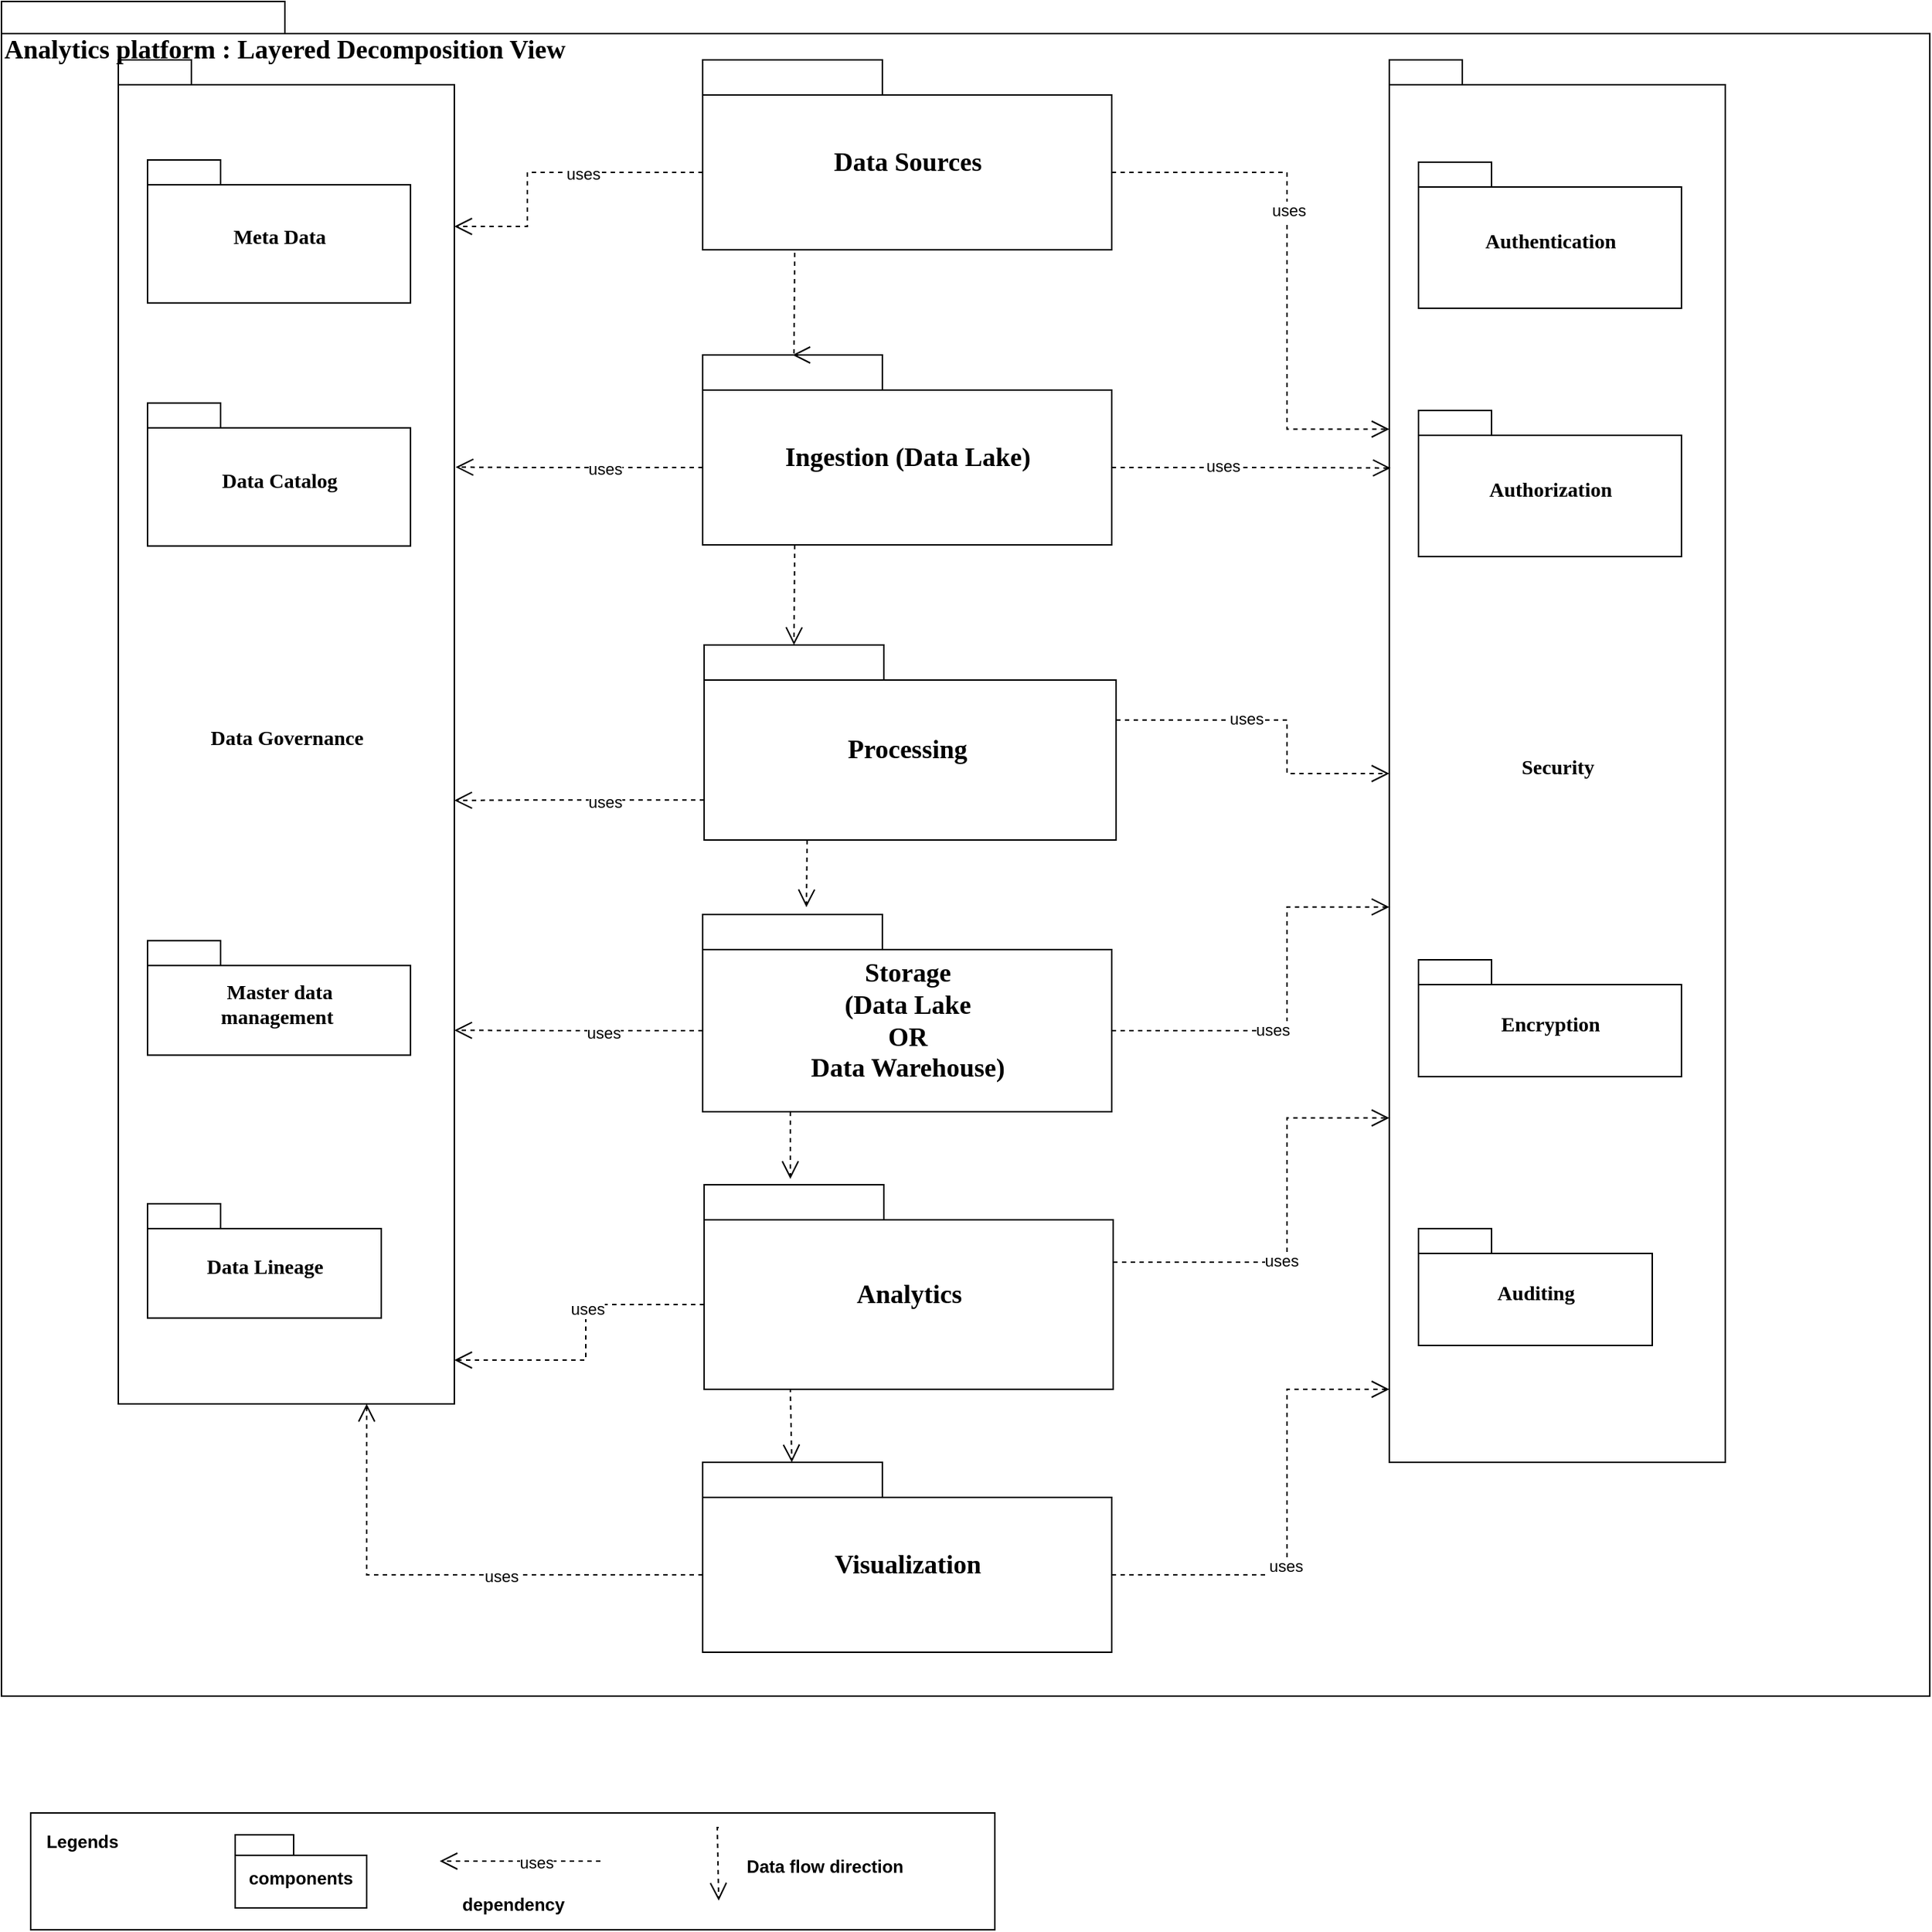 <mxfile version="21.6.5" type="github">
  <diagram name="Page-1" id="b5b7bab2-c9e2-2cf4-8b2a-24fd1a2a6d21">
    <mxGraphModel dx="1360" dy="710" grid="1" gridSize="10" guides="1" tooltips="1" connect="1" arrows="1" fold="1" page="1" pageScale="1" pageWidth="827" pageHeight="1169" background="none" math="0" shadow="0">
      <root>
        <mxCell id="0" />
        <mxCell id="1" parent="0" />
        <mxCell id="6e0c8c40b5770093-72" value="" style="shape=folder;fontStyle=1;spacingTop=10;tabWidth=194;tabHeight=22;tabPosition=left;html=1;rounded=0;shadow=0;comic=0;labelBackgroundColor=none;strokeWidth=1;fillColor=none;fontFamily=Verdana;fontSize=10;align=center;" parent="1" vertex="1">
          <mxGeometry x="200" y="40" width="1320" height="1160" as="geometry" />
        </mxCell>
        <mxCell id="Ktcjv_wAiEfrh3ks5oHo-13" value="" style="group" parent="1" vertex="1" connectable="0">
          <mxGeometry x="280" y="80" width="230" height="920" as="geometry" />
        </mxCell>
        <mxCell id="Ktcjv_wAiEfrh3ks5oHo-14" value="&lt;font style=&quot;font-size: 14px;&quot;&gt;Data Governance&lt;/font&gt;" style="shape=folder;fontStyle=1;spacingTop=10;tabWidth=50;tabHeight=17;tabPosition=left;html=1;rounded=0;shadow=0;comic=0;labelBackgroundColor=none;strokeWidth=1;fontFamily=Verdana;fontSize=10;align=center;" parent="Ktcjv_wAiEfrh3ks5oHo-13" vertex="1">
          <mxGeometry width="230" height="920" as="geometry" />
        </mxCell>
        <mxCell id="Ktcjv_wAiEfrh3ks5oHo-17" value="" style="group" parent="Ktcjv_wAiEfrh3ks5oHo-13" vertex="1" connectable="0">
          <mxGeometry x="20" y="782.979" width="160" height="78.298" as="geometry" />
        </mxCell>
        <mxCell id="Ktcjv_wAiEfrh3ks5oHo-18" value="&lt;font style=&quot;font-size: 14px;&quot;&gt;Data Lineage&lt;/font&gt;" style="shape=folder;fontStyle=1;spacingTop=10;tabWidth=50;tabHeight=17;tabPosition=left;html=1;rounded=0;shadow=0;comic=0;labelBackgroundColor=none;strokeWidth=1;fontFamily=Verdana;fontSize=10;align=center;" parent="Ktcjv_wAiEfrh3ks5oHo-17" vertex="1">
          <mxGeometry width="160" height="78.298" as="geometry" />
        </mxCell>
        <mxCell id="Ktcjv_wAiEfrh3ks5oHo-15" value="" style="group" parent="Ktcjv_wAiEfrh3ks5oHo-13" vertex="1" connectable="0">
          <mxGeometry x="20" y="592.128" width="180" height="78.298" as="geometry" />
        </mxCell>
        <mxCell id="Ktcjv_wAiEfrh3ks5oHo-16" value="&lt;font style=&quot;font-size: 14px;&quot;&gt;Master data &lt;br&gt;management&amp;nbsp;&lt;/font&gt;" style="shape=folder;fontStyle=1;spacingTop=10;tabWidth=50;tabHeight=17;tabPosition=left;html=1;rounded=0;shadow=0;comic=0;labelBackgroundColor=none;strokeWidth=1;fontFamily=Verdana;fontSize=10;align=center;" parent="Ktcjv_wAiEfrh3ks5oHo-15" vertex="1">
          <mxGeometry y="10.766" width="180" height="78.298" as="geometry" />
        </mxCell>
        <mxCell id="6e0c8c40b5770093-6" value="" style="group" parent="Ktcjv_wAiEfrh3ks5oHo-13" vertex="1" connectable="0">
          <mxGeometry x="20" y="68.511" width="180" height="97.872" as="geometry" />
        </mxCell>
        <mxCell id="6e0c8c40b5770093-4" value="&lt;font style=&quot;font-size: 14px;&quot;&gt;Meta Data&lt;/font&gt;" style="shape=folder;fontStyle=1;spacingTop=10;tabWidth=50;tabHeight=17;tabPosition=left;html=1;rounded=0;shadow=0;comic=0;labelBackgroundColor=none;strokeWidth=1;fontFamily=Verdana;fontSize=10;align=center;" parent="6e0c8c40b5770093-6" vertex="1">
          <mxGeometry width="180" height="97.872" as="geometry" />
        </mxCell>
        <mxCell id="6e0c8c40b5770093-7" value="" style="group" parent="Ktcjv_wAiEfrh3ks5oHo-13" vertex="1" connectable="0">
          <mxGeometry x="20" y="234.894" width="180" height="97.872" as="geometry" />
        </mxCell>
        <mxCell id="6e0c8c40b5770093-8" value="&lt;font style=&quot;font-size: 14px;&quot;&gt;Data Catalog&lt;/font&gt;" style="shape=folder;fontStyle=1;spacingTop=10;tabWidth=50;tabHeight=17;tabPosition=left;html=1;rounded=0;shadow=0;comic=0;labelBackgroundColor=none;strokeWidth=1;fontFamily=Verdana;fontSize=10;align=center;" parent="6e0c8c40b5770093-7" vertex="1">
          <mxGeometry width="180" height="97.872" as="geometry" />
        </mxCell>
        <mxCell id="6e0c8c40b5770093-18" value="" style="group" parent="1" vertex="1" connectable="0">
          <mxGeometry x="680" y="80" width="280" height="130" as="geometry" />
        </mxCell>
        <mxCell id="6e0c8c40b5770093-11" value="&lt;font style=&quot;font-size: 18px;&quot;&gt;Data Sources&lt;/font&gt;" style="shape=folder;fontStyle=1;spacingTop=10;tabWidth=123;tabHeight=24;tabPosition=left;html=1;rounded=0;shadow=0;comic=0;labelBackgroundColor=none;strokeWidth=1;fontFamily=Verdana;fontSize=10;align=center;" parent="6e0c8c40b5770093-18" vertex="1">
          <mxGeometry width="280" height="130" as="geometry" />
        </mxCell>
        <mxCell id="6e0c8c40b5770093-19" value="" style="group" parent="1" vertex="1" connectable="0">
          <mxGeometry x="680" y="282" width="280" height="130" as="geometry" />
        </mxCell>
        <mxCell id="6e0c8c40b5770093-20" value="&lt;font style=&quot;font-size: 18px;&quot;&gt;Ingestion (Data Lake)&lt;/font&gt;" style="shape=folder;fontStyle=1;spacingTop=10;tabWidth=123;tabHeight=24;tabPosition=left;html=1;rounded=0;shadow=0;comic=0;labelBackgroundColor=none;strokeWidth=1;fontFamily=Verdana;fontSize=10;align=center;" parent="6e0c8c40b5770093-19" vertex="1">
          <mxGeometry width="280" height="130" as="geometry" />
        </mxCell>
        <mxCell id="6e0c8c40b5770093-67" style="edgeStyle=none;rounded=0;html=1;dashed=1;labelBackgroundColor=none;startFill=0;endArrow=open;endFill=0;endSize=10;fontFamily=Verdana;fontSize=10;exitX=0.25;exitY=1;exitDx=0;exitDy=0;exitPerimeter=0;" parent="1" source="6e0c8c40b5770093-33" edge="1">
          <mxGeometry relative="1" as="geometry">
            <mxPoint x="751" y="660" as="targetPoint" />
          </mxGeometry>
        </mxCell>
        <mxCell id="6e0c8c40b5770093-33" value="&lt;font style=&quot;font-size: 18px;&quot;&gt;Processing&amp;nbsp;&lt;/font&gt;" style="shape=folder;fontStyle=1;spacingTop=10;tabWidth=123;tabHeight=24;tabPosition=left;html=1;rounded=0;shadow=0;comic=0;labelBackgroundColor=none;strokeColor=#000000;strokeWidth=1;fillColor=#ffffff;fontFamily=Verdana;fontSize=10;fontColor=#000000;align=center;" parent="1" vertex="1">
          <mxGeometry x="681" y="480.5" width="282" height="133.5" as="geometry" />
        </mxCell>
        <mxCell id="6e0c8c40b5770093-47" value="&lt;font style=&quot;font-size: 18px;&quot;&gt;Storage &lt;br&gt;(Data Lake &lt;br&gt;OR&lt;br&gt;Data Warehouse)&lt;/font&gt;" style="shape=folder;fontStyle=1;spacingTop=10;tabWidth=123;tabHeight=24;tabPosition=left;html=1;rounded=0;shadow=0;comic=0;labelBackgroundColor=none;strokeWidth=1;fontFamily=Verdana;fontSize=10;align=center;" parent="1" vertex="1">
          <mxGeometry x="680" y="665" width="280" height="135" as="geometry" />
        </mxCell>
        <mxCell id="6e0c8c40b5770093-59" style="rounded=0;html=1;dashed=1;labelBackgroundColor=none;startFill=0;endArrow=open;endFill=0;endSize=10;fontFamily=Verdana;fontSize=10;entryX=0;entryY=0;entryPerimeter=0;edgeStyle=elbowEdgeStyle;entryDx=61.5;entryDy=0;exitX=0.225;exitY=1.015;exitDx=0;exitDy=0;exitPerimeter=0;" parent="1" source="6e0c8c40b5770093-11" target="6e0c8c40b5770093-20" edge="1">
          <mxGeometry relative="1" as="geometry">
            <mxPoint x="740" y="270" as="sourcePoint" />
            <mxPoint x="843.328" y="320.845" as="targetPoint" />
          </mxGeometry>
        </mxCell>
        <mxCell id="6e0c8c40b5770093-61" style="edgeStyle=none;rounded=0;html=1;dashed=1;labelBackgroundColor=none;startFill=0;endArrow=open;endFill=0;endSize=10;fontFamily=Verdana;fontSize=10;entryX=0;entryY=0;entryDx=61.5;entryDy=0;entryPerimeter=0;exitX=0.225;exitY=1;exitDx=0;exitDy=0;exitPerimeter=0;" parent="1" source="6e0c8c40b5770093-20" target="6e0c8c40b5770093-33" edge="1">
          <mxGeometry relative="1" as="geometry">
            <mxPoint x="790" y="500" as="targetPoint" />
          </mxGeometry>
        </mxCell>
        <mxCell id="6e0c8c40b5770093-73" value="&lt;font style=&quot;font-size: 18px;&quot;&gt;Analytics platform : Layered Decomposition View&lt;/font&gt;" style="text;html=1;align=left;verticalAlign=top;spacingTop=-4;fontSize=10;fontFamily=Verdana;fontStyle=1" parent="1" vertex="1">
          <mxGeometry x="200" y="60" width="200" height="20" as="geometry" />
        </mxCell>
        <mxCell id="Ktcjv_wAiEfrh3ks5oHo-6" value="&lt;font style=&quot;font-size: 18px;&quot;&gt;Analytics&lt;/font&gt;" style="shape=folder;fontStyle=1;spacingTop=10;tabWidth=123;tabHeight=24;tabPosition=left;html=1;rounded=0;shadow=0;comic=0;labelBackgroundColor=none;strokeWidth=1;fontFamily=Verdana;fontSize=10;align=center;" parent="1" vertex="1">
          <mxGeometry x="681" y="850" width="280" height="140" as="geometry" />
        </mxCell>
        <mxCell id="Ktcjv_wAiEfrh3ks5oHo-8" value="&lt;font style=&quot;font-size: 18px;&quot;&gt;Visualization&lt;/font&gt;" style="shape=folder;fontStyle=1;spacingTop=10;tabWidth=123;tabHeight=24;tabPosition=left;html=1;rounded=0;shadow=0;comic=0;labelBackgroundColor=none;strokeWidth=1;fontFamily=Verdana;fontSize=10;align=center;" parent="1" vertex="1">
          <mxGeometry x="680" y="1040" width="280" height="130" as="geometry" />
        </mxCell>
        <mxCell id="Ktcjv_wAiEfrh3ks5oHo-12" style="edgeStyle=none;rounded=0;html=1;dashed=1;labelBackgroundColor=none;startFill=0;endArrow=open;endFill=0;endSize=10;fontFamily=Verdana;fontSize=10;" parent="1" edge="1">
          <mxGeometry relative="1" as="geometry">
            <mxPoint x="741" y="990" as="sourcePoint" />
            <mxPoint x="741" y="1040" as="targetPoint" />
            <Array as="points">
              <mxPoint x="740" y="990" />
            </Array>
          </mxGeometry>
        </mxCell>
        <mxCell id="Ktcjv_wAiEfrh3ks5oHo-19" style="edgeStyle=none;rounded=0;html=1;dashed=1;labelBackgroundColor=none;startFill=0;endArrow=open;endFill=0;endSize=10;fontFamily=Verdana;fontSize=10;exitX=0.25;exitY=1;exitDx=0;exitDy=0;exitPerimeter=0;" parent="1" edge="1">
          <mxGeometry relative="1" as="geometry">
            <mxPoint x="740" y="800" as="sourcePoint" />
            <mxPoint x="740" y="846" as="targetPoint" />
          </mxGeometry>
        </mxCell>
        <mxCell id="Ktcjv_wAiEfrh3ks5oHo-20" style="rounded=0;html=1;dashed=1;labelBackgroundColor=none;startFill=0;endArrow=open;endFill=0;endSize=10;fontFamily=Verdana;fontSize=10;edgeStyle=elbowEdgeStyle;exitX=0;exitY=0;exitDx=0;exitDy=77;exitPerimeter=0;" parent="1" source="6e0c8c40b5770093-11" edge="1">
          <mxGeometry relative="1" as="geometry">
            <mxPoint x="753" y="222" as="sourcePoint" />
            <mxPoint x="510" y="194" as="targetPoint" />
            <Array as="points">
              <mxPoint x="560" y="180" />
            </Array>
          </mxGeometry>
        </mxCell>
        <mxCell id="Ktcjv_wAiEfrh3ks5oHo-21" value="uses" style="edgeLabel;html=1;align=center;verticalAlign=middle;resizable=0;points=[];" parent="Ktcjv_wAiEfrh3ks5oHo-20" vertex="1" connectable="0">
          <mxGeometry x="-0.203" y="1" relative="1" as="geometry">
            <mxPoint as="offset" />
          </mxGeometry>
        </mxCell>
        <mxCell id="Ktcjv_wAiEfrh3ks5oHo-26" style="rounded=0;html=1;dashed=1;labelBackgroundColor=none;startFill=0;endArrow=open;endFill=0;endSize=10;fontFamily=Verdana;fontSize=10;edgeStyle=elbowEdgeStyle;exitX=0;exitY=0;exitDx=0;exitDy=77;exitPerimeter=0;entryX=1.004;entryY=0.303;entryDx=0;entryDy=0;entryPerimeter=0;" parent="1" source="6e0c8c40b5770093-20" target="Ktcjv_wAiEfrh3ks5oHo-14" edge="1">
          <mxGeometry relative="1" as="geometry">
            <mxPoint x="684" y="366.5" as="sourcePoint" />
            <mxPoint x="510" y="369" as="targetPoint" />
            <Array as="points">
              <mxPoint x="560" y="370" />
            </Array>
          </mxGeometry>
        </mxCell>
        <mxCell id="Ktcjv_wAiEfrh3ks5oHo-27" value="uses" style="edgeLabel;html=1;align=center;verticalAlign=middle;resizable=0;points=[];" parent="Ktcjv_wAiEfrh3ks5oHo-26" vertex="1" connectable="0">
          <mxGeometry x="-0.203" y="1" relative="1" as="geometry">
            <mxPoint as="offset" />
          </mxGeometry>
        </mxCell>
        <mxCell id="Ktcjv_wAiEfrh3ks5oHo-38" style="rounded=0;html=1;dashed=1;labelBackgroundColor=none;startFill=0;endArrow=open;endFill=0;endSize=10;fontFamily=Verdana;fontSize=10;edgeStyle=elbowEdgeStyle;exitX=0;exitY=0;exitDx=0;exitDy=106.125;exitPerimeter=0;entryX=1;entryY=0.551;entryDx=0;entryDy=0;entryPerimeter=0;" parent="1" source="6e0c8c40b5770093-33" target="Ktcjv_wAiEfrh3ks5oHo-14" edge="1">
          <mxGeometry relative="1" as="geometry">
            <mxPoint x="630" y="664" as="sourcePoint" />
            <mxPoint x="520" y="741" as="targetPoint" />
            <Array as="points">
              <mxPoint x="560" y="660" />
            </Array>
          </mxGeometry>
        </mxCell>
        <mxCell id="Ktcjv_wAiEfrh3ks5oHo-39" value="uses" style="edgeLabel;html=1;align=center;verticalAlign=middle;resizable=0;points=[];" parent="Ktcjv_wAiEfrh3ks5oHo-38" vertex="1" connectable="0">
          <mxGeometry x="-0.203" y="1" relative="1" as="geometry">
            <mxPoint as="offset" />
          </mxGeometry>
        </mxCell>
        <mxCell id="Ktcjv_wAiEfrh3ks5oHo-44" style="rounded=0;html=1;dashed=1;labelBackgroundColor=none;startFill=0;endArrow=open;endFill=0;endSize=10;fontFamily=Verdana;fontSize=10;entryX=1;entryY=0.722;entryPerimeter=0;edgeStyle=elbowEdgeStyle;entryDx=0;entryDy=0;exitX=0;exitY=0;exitDx=0;exitDy=79.5;exitPerimeter=0;" parent="1" source="6e0c8c40b5770093-47" target="Ktcjv_wAiEfrh3ks5oHo-14" edge="1">
          <mxGeometry relative="1" as="geometry">
            <mxPoint x="740" y="738.5" as="sourcePoint" />
            <mxPoint x="470" y="725.5" as="targetPoint" />
          </mxGeometry>
        </mxCell>
        <mxCell id="Ktcjv_wAiEfrh3ks5oHo-45" value="uses" style="edgeLabel;html=1;align=center;verticalAlign=middle;resizable=0;points=[];" parent="Ktcjv_wAiEfrh3ks5oHo-44" vertex="1" connectable="0">
          <mxGeometry x="-0.203" y="1" relative="1" as="geometry">
            <mxPoint as="offset" />
          </mxGeometry>
        </mxCell>
        <mxCell id="Ktcjv_wAiEfrh3ks5oHo-68" value="" style="group" parent="1" vertex="1" connectable="0">
          <mxGeometry x="1150" y="80" width="230" height="1000" as="geometry" />
        </mxCell>
        <mxCell id="Ktcjv_wAiEfrh3ks5oHo-69" value="&lt;font style=&quot;font-size: 14px;&quot;&gt;Security&lt;/font&gt;" style="shape=folder;fontStyle=1;spacingTop=10;tabWidth=50;tabHeight=17;tabPosition=left;html=1;rounded=0;shadow=0;comic=0;labelBackgroundColor=none;strokeWidth=1;fontFamily=Verdana;fontSize=10;align=center;" parent="Ktcjv_wAiEfrh3ks5oHo-68" vertex="1">
          <mxGeometry width="230" height="960" as="geometry" />
        </mxCell>
        <mxCell id="Ktcjv_wAiEfrh3ks5oHo-70" value="" style="group" parent="Ktcjv_wAiEfrh3ks5oHo-68" vertex="1" connectable="0">
          <mxGeometry x="20" y="800" width="160" height="80" as="geometry" />
        </mxCell>
        <mxCell id="Ktcjv_wAiEfrh3ks5oHo-71" value="&lt;font style=&quot;font-size: 14px;&quot;&gt;Auditing&lt;/font&gt;" style="shape=folder;fontStyle=1;spacingTop=10;tabWidth=50;tabHeight=17;tabPosition=left;html=1;rounded=0;shadow=0;comic=0;labelBackgroundColor=none;strokeWidth=1;fontFamily=Verdana;fontSize=10;align=center;" parent="Ktcjv_wAiEfrh3ks5oHo-70" vertex="1">
          <mxGeometry width="160" height="80" as="geometry" />
        </mxCell>
        <mxCell id="Ktcjv_wAiEfrh3ks5oHo-72" value="" style="group" parent="Ktcjv_wAiEfrh3ks5oHo-68" vertex="1" connectable="0">
          <mxGeometry x="20" y="605" width="180" height="80" as="geometry" />
        </mxCell>
        <mxCell id="Ktcjv_wAiEfrh3ks5oHo-73" value="&lt;span style=&quot;font-size: 14px;&quot;&gt;Encryption&lt;/span&gt;" style="shape=folder;fontStyle=1;spacingTop=10;tabWidth=50;tabHeight=17;tabPosition=left;html=1;rounded=0;shadow=0;comic=0;labelBackgroundColor=none;strokeWidth=1;fontFamily=Verdana;fontSize=10;align=center;" parent="Ktcjv_wAiEfrh3ks5oHo-72" vertex="1">
          <mxGeometry y="11" width="180" height="80" as="geometry" />
        </mxCell>
        <mxCell id="Ktcjv_wAiEfrh3ks5oHo-74" value="" style="group" parent="Ktcjv_wAiEfrh3ks5oHo-68" vertex="1" connectable="0">
          <mxGeometry x="20" y="70" width="180" height="100" as="geometry" />
        </mxCell>
        <mxCell id="Ktcjv_wAiEfrh3ks5oHo-75" value="&lt;font style=&quot;font-size: 14px;&quot;&gt;Authentication&lt;/font&gt;" style="shape=folder;fontStyle=1;spacingTop=10;tabWidth=50;tabHeight=17;tabPosition=left;html=1;rounded=0;shadow=0;comic=0;labelBackgroundColor=none;strokeWidth=1;fontFamily=Verdana;fontSize=10;align=center;" parent="Ktcjv_wAiEfrh3ks5oHo-74" vertex="1">
          <mxGeometry width="180" height="100" as="geometry" />
        </mxCell>
        <mxCell id="Ktcjv_wAiEfrh3ks5oHo-76" value="" style="group" parent="Ktcjv_wAiEfrh3ks5oHo-68" vertex="1" connectable="0">
          <mxGeometry x="20" y="240" width="180" height="100" as="geometry" />
        </mxCell>
        <mxCell id="Ktcjv_wAiEfrh3ks5oHo-77" value="&lt;font style=&quot;font-size: 14px;&quot;&gt;Authorization&lt;/font&gt;" style="shape=folder;fontStyle=1;spacingTop=10;tabWidth=50;tabHeight=17;tabPosition=left;html=1;rounded=0;shadow=0;comic=0;labelBackgroundColor=none;strokeWidth=1;fontFamily=Verdana;fontSize=10;align=center;" parent="Ktcjv_wAiEfrh3ks5oHo-76" vertex="1">
          <mxGeometry width="180" height="100" as="geometry" />
        </mxCell>
        <mxCell id="Ktcjv_wAiEfrh3ks5oHo-78" style="rounded=0;html=1;dashed=1;labelBackgroundColor=none;startFill=0;endArrow=open;endFill=0;endSize=10;fontFamily=Verdana;fontSize=10;edgeStyle=elbowEdgeStyle;exitX=0;exitY=0;exitDx=280;exitDy=77;exitPerimeter=0;entryX=0;entryY=0;entryDx=0;entryDy=252.75;entryPerimeter=0;" parent="1" source="6e0c8c40b5770093-11" target="Ktcjv_wAiEfrh3ks5oHo-69" edge="1">
          <mxGeometry relative="1" as="geometry">
            <mxPoint x="1080" y="243" as="sourcePoint" />
            <mxPoint x="880" y="280" as="targetPoint" />
            <Array as="points">
              <mxPoint x="1080" y="338" />
            </Array>
          </mxGeometry>
        </mxCell>
        <mxCell id="Ktcjv_wAiEfrh3ks5oHo-79" value="uses" style="edgeLabel;html=1;align=center;verticalAlign=middle;resizable=0;points=[];" parent="Ktcjv_wAiEfrh3ks5oHo-78" vertex="1" connectable="0">
          <mxGeometry x="-0.203" y="1" relative="1" as="geometry">
            <mxPoint as="offset" />
          </mxGeometry>
        </mxCell>
        <mxCell id="Ktcjv_wAiEfrh3ks5oHo-80" style="rounded=0;html=1;dashed=1;labelBackgroundColor=none;startFill=0;endArrow=open;endFill=0;endSize=10;fontFamily=Verdana;fontSize=10;edgeStyle=elbowEdgeStyle;exitX=0;exitY=0;exitDx=280;exitDy=77;exitPerimeter=0;entryX=0.004;entryY=0.291;entryDx=0;entryDy=0;entryPerimeter=0;" parent="1" source="6e0c8c40b5770093-20" target="Ktcjv_wAiEfrh3ks5oHo-69" edge="1">
          <mxGeometry relative="1" as="geometry">
            <mxPoint x="960" y="350" as="sourcePoint" />
            <mxPoint x="1150" y="526" as="targetPoint" />
            <Array as="points">
              <mxPoint x="1080" y="531" />
            </Array>
          </mxGeometry>
        </mxCell>
        <mxCell id="Ktcjv_wAiEfrh3ks5oHo-81" value="uses" style="edgeLabel;html=1;align=center;verticalAlign=middle;resizable=0;points=[];" parent="Ktcjv_wAiEfrh3ks5oHo-80" vertex="1" connectable="0">
          <mxGeometry x="-0.203" y="1" relative="1" as="geometry">
            <mxPoint as="offset" />
          </mxGeometry>
        </mxCell>
        <mxCell id="Ktcjv_wAiEfrh3ks5oHo-82" style="rounded=0;html=1;dashed=1;labelBackgroundColor=none;startFill=0;endArrow=open;endFill=0;endSize=10;fontFamily=Verdana;fontSize=10;edgeStyle=elbowEdgeStyle;entryX=0;entryY=0;entryDx=0;entryDy=488.5;entryPerimeter=0;exitX=0;exitY=0;exitDx=282;exitDy=51.375;exitPerimeter=0;" parent="1" source="6e0c8c40b5770093-33" target="Ktcjv_wAiEfrh3ks5oHo-69" edge="1">
          <mxGeometry relative="1" as="geometry">
            <mxPoint x="963" y="550" as="sourcePoint" />
            <mxPoint x="1153" y="726" as="targetPoint" />
            <Array as="points">
              <mxPoint x="1080" y="550" />
            </Array>
          </mxGeometry>
        </mxCell>
        <mxCell id="Ktcjv_wAiEfrh3ks5oHo-83" value="uses" style="edgeLabel;html=1;align=center;verticalAlign=middle;resizable=0;points=[];" parent="Ktcjv_wAiEfrh3ks5oHo-82" vertex="1" connectable="0">
          <mxGeometry x="-0.203" y="1" relative="1" as="geometry">
            <mxPoint as="offset" />
          </mxGeometry>
        </mxCell>
        <mxCell id="Ktcjv_wAiEfrh3ks5oHo-84" style="rounded=0;html=1;dashed=1;labelBackgroundColor=none;startFill=0;endArrow=open;endFill=0;endSize=10;fontFamily=Verdana;fontSize=10;edgeStyle=elbowEdgeStyle;exitX=0;exitY=0;exitDx=280;exitDy=79.5;exitPerimeter=0;entryX=0;entryY=0.604;entryDx=0;entryDy=0;entryPerimeter=0;" parent="1" source="6e0c8c40b5770093-47" target="Ktcjv_wAiEfrh3ks5oHo-69" edge="1">
          <mxGeometry relative="1" as="geometry">
            <mxPoint x="963" y="720" as="sourcePoint" />
            <mxPoint x="1153" y="896" as="targetPoint" />
            <Array as="points">
              <mxPoint x="1080" y="700" />
            </Array>
          </mxGeometry>
        </mxCell>
        <mxCell id="Ktcjv_wAiEfrh3ks5oHo-85" value="uses" style="edgeLabel;html=1;align=center;verticalAlign=middle;resizable=0;points=[];" parent="Ktcjv_wAiEfrh3ks5oHo-84" vertex="1" connectable="0">
          <mxGeometry x="-0.203" y="1" relative="1" as="geometry">
            <mxPoint as="offset" />
          </mxGeometry>
        </mxCell>
        <mxCell id="Ktcjv_wAiEfrh3ks5oHo-86" style="rounded=0;html=1;dashed=1;labelBackgroundColor=none;startFill=0;endArrow=open;endFill=0;endSize=10;fontFamily=Verdana;fontSize=10;edgeStyle=elbowEdgeStyle;exitX=0;exitY=0;exitDx=280;exitDy=53;exitPerimeter=0;entryX=0;entryY=0;entryDx=0;entryDy=724.25;entryPerimeter=0;" parent="1" source="Ktcjv_wAiEfrh3ks5oHo-6" target="Ktcjv_wAiEfrh3ks5oHo-69" edge="1">
          <mxGeometry relative="1" as="geometry">
            <mxPoint x="940" y="920" as="sourcePoint" />
            <mxPoint x="1130" y="1096" as="targetPoint" />
            <Array as="points">
              <mxPoint x="1080" y="903" />
            </Array>
          </mxGeometry>
        </mxCell>
        <mxCell id="Ktcjv_wAiEfrh3ks5oHo-87" value="uses" style="edgeLabel;html=1;align=center;verticalAlign=middle;resizable=0;points=[];" parent="Ktcjv_wAiEfrh3ks5oHo-86" vertex="1" connectable="0">
          <mxGeometry x="-0.203" y="1" relative="1" as="geometry">
            <mxPoint as="offset" />
          </mxGeometry>
        </mxCell>
        <mxCell id="Ktcjv_wAiEfrh3ks5oHo-88" style="rounded=0;html=1;dashed=1;labelBackgroundColor=none;startFill=0;endArrow=open;endFill=0;endSize=10;fontFamily=Verdana;fontSize=10;edgeStyle=elbowEdgeStyle;exitX=0;exitY=0;exitDx=280;exitDy=77;exitPerimeter=0;" parent="1" source="Ktcjv_wAiEfrh3ks5oHo-8" edge="1">
          <mxGeometry relative="1" as="geometry">
            <mxPoint x="963" y="1120.5" as="sourcePoint" />
            <mxPoint x="1150" y="990" as="targetPoint" />
            <Array as="points">
              <mxPoint x="1080" y="1060" />
            </Array>
          </mxGeometry>
        </mxCell>
        <mxCell id="Ktcjv_wAiEfrh3ks5oHo-89" value="uses" style="edgeLabel;html=1;align=center;verticalAlign=middle;resizable=0;points=[];" parent="Ktcjv_wAiEfrh3ks5oHo-88" vertex="1" connectable="0">
          <mxGeometry x="-0.203" y="1" relative="1" as="geometry">
            <mxPoint as="offset" />
          </mxGeometry>
        </mxCell>
        <mxCell id="t-jC8WAODHdCUMcBgKwH-1" style="rounded=0;html=1;dashed=1;labelBackgroundColor=none;startFill=0;endArrow=open;endFill=0;endSize=10;fontFamily=Verdana;fontSize=10;edgeStyle=elbowEdgeStyle;exitX=0;exitY=0;exitDx=0;exitDy=82;exitPerimeter=0;" parent="1" source="Ktcjv_wAiEfrh3ks5oHo-6" edge="1">
          <mxGeometry relative="1" as="geometry">
            <mxPoint x="668.5" y="942" as="sourcePoint" />
            <mxPoint x="510" y="970" as="targetPoint" />
            <Array as="points">
              <mxPoint x="600" y="980" />
            </Array>
          </mxGeometry>
        </mxCell>
        <mxCell id="t-jC8WAODHdCUMcBgKwH-2" value="uses" style="edgeLabel;html=1;align=center;verticalAlign=middle;resizable=0;points=[];" parent="t-jC8WAODHdCUMcBgKwH-1" vertex="1" connectable="0">
          <mxGeometry x="-0.203" y="1" relative="1" as="geometry">
            <mxPoint as="offset" />
          </mxGeometry>
        </mxCell>
        <mxCell id="t-jC8WAODHdCUMcBgKwH-4" style="rounded=0;html=1;dashed=1;labelBackgroundColor=none;startFill=0;endArrow=open;endFill=0;endSize=10;fontFamily=Verdana;fontSize=10;edgeStyle=elbowEdgeStyle;exitX=0;exitY=0;exitDx=0;exitDy=77;exitPerimeter=0;" parent="1" source="Ktcjv_wAiEfrh3ks5oHo-8" edge="1">
          <mxGeometry relative="1" as="geometry">
            <mxPoint x="600" y="1081" as="sourcePoint" />
            <mxPoint x="450" y="1000" as="targetPoint" />
            <Array as="points">
              <mxPoint x="450" y="1060" />
            </Array>
          </mxGeometry>
        </mxCell>
        <mxCell id="t-jC8WAODHdCUMcBgKwH-5" value="uses" style="edgeLabel;html=1;align=center;verticalAlign=middle;resizable=0;points=[];" parent="t-jC8WAODHdCUMcBgKwH-4" vertex="1" connectable="0">
          <mxGeometry x="-0.203" y="1" relative="1" as="geometry">
            <mxPoint as="offset" />
          </mxGeometry>
        </mxCell>
        <mxCell id="KvSJa63g5dhT7r7f8YAb-2" value="" style="rounded=0;whiteSpace=wrap;html=1;" vertex="1" parent="1">
          <mxGeometry x="220" y="1280" width="660" height="80" as="geometry" />
        </mxCell>
        <mxCell id="KvSJa63g5dhT7r7f8YAb-3" value="components" style="shape=folder;fontStyle=1;spacingTop=10;tabWidth=40;tabHeight=14;tabPosition=left;html=1;whiteSpace=wrap;" vertex="1" parent="1">
          <mxGeometry x="360" y="1295" width="90" height="50" as="geometry" />
        </mxCell>
        <mxCell id="KvSJa63g5dhT7r7f8YAb-4" value="Legends" style="text;align=center;fontStyle=1;verticalAlign=middle;spacingLeft=3;spacingRight=3;strokeColor=none;rotatable=0;points=[[0,0.5],[1,0.5]];portConstraint=eastwest;html=1;" vertex="1" parent="1">
          <mxGeometry x="220" y="1290" width="70" height="20" as="geometry" />
        </mxCell>
        <mxCell id="KvSJa63g5dhT7r7f8YAb-5" style="rounded=0;html=1;dashed=1;labelBackgroundColor=none;startFill=0;endArrow=open;endFill=0;endSize=10;fontFamily=Verdana;fontSize=10;edgeStyle=elbowEdgeStyle;" edge="1" parent="1">
          <mxGeometry relative="1" as="geometry">
            <mxPoint x="610" y="1313" as="sourcePoint" />
            <mxPoint x="500" y="1313" as="targetPoint" />
            <Array as="points">
              <mxPoint x="540" y="1320" />
            </Array>
          </mxGeometry>
        </mxCell>
        <mxCell id="KvSJa63g5dhT7r7f8YAb-6" value="uses" style="edgeLabel;html=1;align=center;verticalAlign=middle;resizable=0;points=[];" vertex="1" connectable="0" parent="KvSJa63g5dhT7r7f8YAb-5">
          <mxGeometry x="-0.203" y="1" relative="1" as="geometry">
            <mxPoint as="offset" />
          </mxGeometry>
        </mxCell>
        <mxCell id="KvSJa63g5dhT7r7f8YAb-7" value="dependency" style="text;align=center;fontStyle=1;verticalAlign=middle;spacingLeft=3;spacingRight=3;strokeColor=none;rotatable=0;points=[[0,0.5],[1,0.5]];portConstraint=eastwest;html=1;" vertex="1" parent="1">
          <mxGeometry x="510" y="1330" width="80" height="26" as="geometry" />
        </mxCell>
        <mxCell id="KvSJa63g5dhT7r7f8YAb-8" style="edgeStyle=none;rounded=0;html=1;dashed=1;labelBackgroundColor=none;startFill=0;endArrow=open;endFill=0;endSize=10;fontFamily=Verdana;fontSize=10;" edge="1" parent="1">
          <mxGeometry relative="1" as="geometry">
            <mxPoint x="691" y="1290" as="sourcePoint" />
            <mxPoint x="691" y="1340" as="targetPoint" />
            <Array as="points">
              <mxPoint x="690" y="1290" />
            </Array>
          </mxGeometry>
        </mxCell>
        <mxCell id="KvSJa63g5dhT7r7f8YAb-9" value="Data flow direction&amp;nbsp;" style="text;align=center;fontStyle=1;verticalAlign=middle;spacingLeft=3;spacingRight=3;strokeColor=none;rotatable=0;points=[[0,0.5],[1,0.5]];portConstraint=eastwest;html=1;" vertex="1" parent="1">
          <mxGeometry x="700" y="1304" width="130" height="26" as="geometry" />
        </mxCell>
      </root>
    </mxGraphModel>
  </diagram>
</mxfile>
